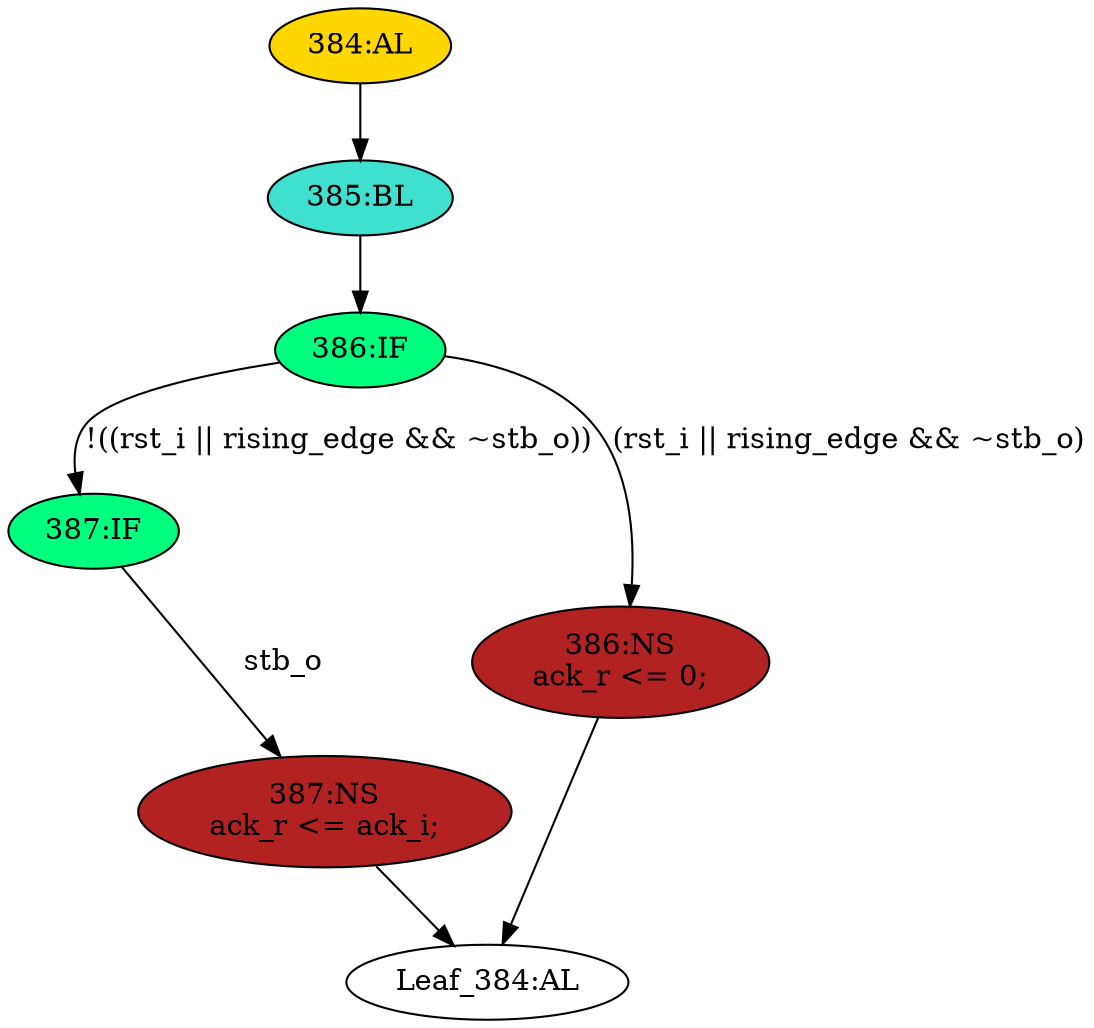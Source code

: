 strict digraph "" {
	node [label="\N"];
	"387:NS"	 [ast="<pyverilog.vparser.ast.NonblockingSubstitution object at 0x7f79bdf600d0>",
		fillcolor=firebrick,
		label="387:NS
ack_r <= ack_i;",
		statements="[<pyverilog.vparser.ast.NonblockingSubstitution object at 0x7f79bdf600d0>]",
		style=filled,
		typ=NonblockingSubstitution];
	"Leaf_384:AL"	 [def_var="['ack_r']",
		label="Leaf_384:AL"];
	"387:NS" -> "Leaf_384:AL"	 [cond="[]",
		lineno=None];
	"387:IF"	 [ast="<pyverilog.vparser.ast.IfStatement object at 0x7f79df516390>",
		fillcolor=springgreen,
		label="387:IF",
		statements="[]",
		style=filled,
		typ=IfStatement];
	"387:IF" -> "387:NS"	 [cond="['stb_o']",
		label=stb_o,
		lineno=387];
	"386:IF"	 [ast="<pyverilog.vparser.ast.IfStatement object at 0x7f79df5165d0>",
		fillcolor=springgreen,
		label="386:IF",
		statements="[]",
		style=filled,
		typ=IfStatement];
	"386:IF" -> "387:IF"	 [cond="['rst_i', 'rising_edge', 'stb_o']",
		label="!((rst_i || rising_edge && ~stb_o))",
		lineno=386];
	"386:NS"	 [ast="<pyverilog.vparser.ast.NonblockingSubstitution object at 0x7f79df516610>",
		fillcolor=firebrick,
		label="386:NS
ack_r <= 0;",
		statements="[<pyverilog.vparser.ast.NonblockingSubstitution object at 0x7f79df516610>]",
		style=filled,
		typ=NonblockingSubstitution];
	"386:IF" -> "386:NS"	 [cond="['rst_i', 'rising_edge', 'stb_o']",
		label="(rst_i || rising_edge && ~stb_o)",
		lineno=386];
	"385:BL"	 [ast="<pyverilog.vparser.ast.Block object at 0x7f79df5168d0>",
		fillcolor=turquoise,
		label="385:BL",
		statements="[]",
		style=filled,
		typ=Block];
	"385:BL" -> "386:IF"	 [cond="[]",
		lineno=None];
	"386:NS" -> "Leaf_384:AL"	 [cond="[]",
		lineno=None];
	"384:AL"	 [ast="<pyverilog.vparser.ast.Always object at 0x7f79df516910>",
		clk_sens=True,
		fillcolor=gold,
		label="384:AL",
		sens="['clk_i']",
		statements="[]",
		style=filled,
		typ=Always,
		use_var="['rising_edge', 'stb_o', 'ack_i', 'rst_i']"];
	"384:AL" -> "385:BL"	 [cond="[]",
		lineno=None];
}
